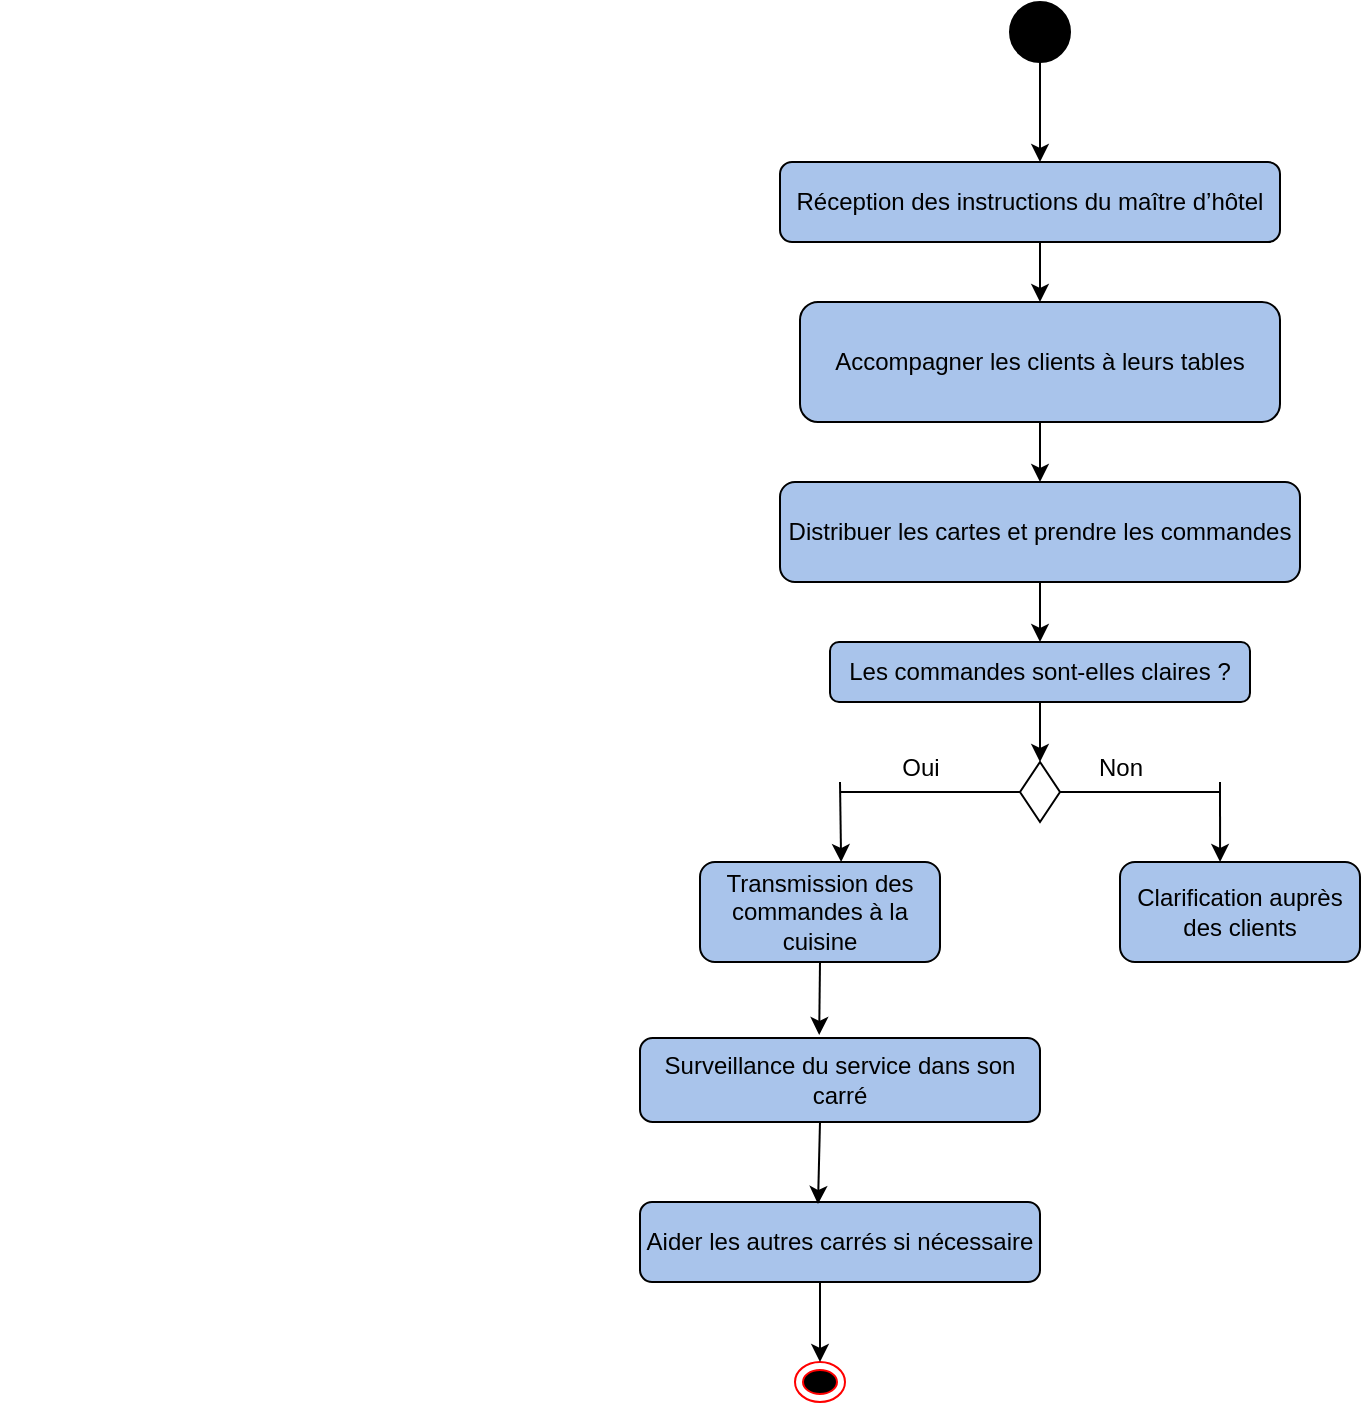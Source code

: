 <mxfile version="24.7.17">
  <diagram name="Page-1" id="HptBgVxb4dT7g-W1xDBT">
    <mxGraphModel dx="1021" dy="1675" grid="1" gridSize="10" guides="1" tooltips="1" connect="1" arrows="1" fold="1" page="1" pageScale="1" pageWidth="827" pageHeight="1169" math="0" shadow="0">
      <root>
        <mxCell id="0" />
        <mxCell id="1" parent="0" />
        <mxCell id="XBGz0PyTHQzlEWYFrbK--1" value="&lt;div&gt;&lt;br&gt;&lt;/div&gt;" style="text;html=1;align=center;verticalAlign=middle;resizable=0;points=[];autosize=1;strokeColor=none;fillColor=none;" vertex="1" parent="1">
          <mxGeometry x="40" y="68" width="20" height="30" as="geometry" />
        </mxCell>
        <mxCell id="XBGz0PyTHQzlEWYFrbK--2" value="&lt;span style=&quot;text-wrap: nowrap;&quot;&gt;Réception des instructions du maître d’hôtel&lt;/span&gt;" style="rounded=1;whiteSpace=wrap;html=1;fillColor=#A9C4EB;" vertex="1" parent="1">
          <mxGeometry x="430" y="-140" width="250" height="40" as="geometry" />
        </mxCell>
        <mxCell id="XBGz0PyTHQzlEWYFrbK--3" value="&lt;span style=&quot;text-wrap: nowrap;&quot;&gt;Accompagner les clients à leurs tables&lt;/span&gt;" style="rounded=1;whiteSpace=wrap;html=1;fillColor=#A9C4EB;" vertex="1" parent="1">
          <mxGeometry x="440" y="-70" width="240" height="60" as="geometry" />
        </mxCell>
        <mxCell id="XBGz0PyTHQzlEWYFrbK--4" value="&lt;span style=&quot;text-wrap: nowrap;&quot;&gt;Distribuer les cartes et prendre les commandes&lt;/span&gt;" style="rounded=1;whiteSpace=wrap;html=1;fillColor=#A9C4EB;" vertex="1" parent="1">
          <mxGeometry x="430" y="20" width="260" height="50" as="geometry" />
        </mxCell>
        <mxCell id="XBGz0PyTHQzlEWYFrbK--5" value="&lt;span style=&quot;text-wrap: nowrap;&quot;&gt;Les commandes sont-elles claires ?&lt;/span&gt;" style="rounded=1;whiteSpace=wrap;html=1;fillColor=#A9C4EB;" vertex="1" parent="1">
          <mxGeometry x="455" y="100" width="210" height="30" as="geometry" />
        </mxCell>
        <mxCell id="XBGz0PyTHQzlEWYFrbK--7" value="" style="rhombus;whiteSpace=wrap;html=1;" vertex="1" parent="1">
          <mxGeometry x="550" y="160" width="20" height="30" as="geometry" />
        </mxCell>
        <mxCell id="XBGz0PyTHQzlEWYFrbK--8" value="Transmission des commandes à la cuisine" style="rounded=1;whiteSpace=wrap;html=1;fillColor=#A9C4EB;" vertex="1" parent="1">
          <mxGeometry x="390" y="210" width="120" height="50" as="geometry" />
        </mxCell>
        <mxCell id="XBGz0PyTHQzlEWYFrbK--9" value="Clarification auprès des clients" style="rounded=1;whiteSpace=wrap;html=1;fillColor=#A9C4EB;" vertex="1" parent="1">
          <mxGeometry x="600" y="210" width="120" height="50" as="geometry" />
        </mxCell>
        <mxCell id="XBGz0PyTHQzlEWYFrbK--10" value="Surveillance du service dans son carré" style="rounded=1;whiteSpace=wrap;html=1;fillColor=#A9C4EB;" vertex="1" parent="1">
          <mxGeometry x="360" y="298" width="200" height="42" as="geometry" />
        </mxCell>
        <mxCell id="XBGz0PyTHQzlEWYFrbK--11" value="Aider les autres carrés si nécessaire" style="rounded=1;whiteSpace=wrap;html=1;fillColor=#A9C4EB;" vertex="1" parent="1">
          <mxGeometry x="360" y="380" width="200" height="40" as="geometry" />
        </mxCell>
        <mxCell id="XBGz0PyTHQzlEWYFrbK--12" value="" style="ellipse;html=1;shape=endState;fillColor=#000000;strokeColor=#ff0000;" vertex="1" parent="1">
          <mxGeometry x="437.5" y="460" width="25" height="20" as="geometry" />
        </mxCell>
        <mxCell id="XBGz0PyTHQzlEWYFrbK--14" value="" style="ellipse;whiteSpace=wrap;html=1;aspect=fixed;fillColor=#000000;" vertex="1" parent="1">
          <mxGeometry x="545" y="-220" width="30" height="30" as="geometry" />
        </mxCell>
        <mxCell id="XBGz0PyTHQzlEWYFrbK--15" value="" style="endArrow=classic;html=1;rounded=0;" edge="1" parent="1">
          <mxGeometry width="50" height="50" relative="1" as="geometry">
            <mxPoint x="560" y="-200" as="sourcePoint" />
            <mxPoint x="560" y="-140" as="targetPoint" />
          </mxGeometry>
        </mxCell>
        <mxCell id="XBGz0PyTHQzlEWYFrbK--16" value="" style="endArrow=classic;html=1;rounded=0;entryX=0.5;entryY=0;entryDx=0;entryDy=0;" edge="1" parent="1" target="XBGz0PyTHQzlEWYFrbK--3">
          <mxGeometry width="50" height="50" relative="1" as="geometry">
            <mxPoint x="560" y="-100" as="sourcePoint" />
            <mxPoint x="610" y="-150" as="targetPoint" />
          </mxGeometry>
        </mxCell>
        <mxCell id="XBGz0PyTHQzlEWYFrbK--17" value="" style="endArrow=classic;html=1;rounded=0;" edge="1" parent="1" target="XBGz0PyTHQzlEWYFrbK--4">
          <mxGeometry width="50" height="50" relative="1" as="geometry">
            <mxPoint x="560" y="-10" as="sourcePoint" />
            <mxPoint x="610" y="-60" as="targetPoint" />
          </mxGeometry>
        </mxCell>
        <mxCell id="XBGz0PyTHQzlEWYFrbK--18" value="" style="endArrow=classic;html=1;rounded=0;entryX=0.5;entryY=0;entryDx=0;entryDy=0;" edge="1" parent="1" target="XBGz0PyTHQzlEWYFrbK--5">
          <mxGeometry width="50" height="50" relative="1" as="geometry">
            <mxPoint x="560" y="70" as="sourcePoint" />
            <mxPoint x="610" y="20" as="targetPoint" />
          </mxGeometry>
        </mxCell>
        <mxCell id="XBGz0PyTHQzlEWYFrbK--19" value="" style="endArrow=classic;html=1;rounded=0;entryX=0.5;entryY=0;entryDx=0;entryDy=0;" edge="1" parent="1" target="XBGz0PyTHQzlEWYFrbK--7">
          <mxGeometry width="50" height="50" relative="1" as="geometry">
            <mxPoint x="560" y="130" as="sourcePoint" />
            <mxPoint x="610" y="80" as="targetPoint" />
          </mxGeometry>
        </mxCell>
        <mxCell id="XBGz0PyTHQzlEWYFrbK--20" value="" style="endArrow=none;html=1;rounded=0;exitX=1;exitY=0.5;exitDx=0;exitDy=0;" edge="1" parent="1" source="XBGz0PyTHQzlEWYFrbK--7">
          <mxGeometry width="50" height="50" relative="1" as="geometry">
            <mxPoint x="610" y="180" as="sourcePoint" />
            <mxPoint x="650" y="175" as="targetPoint" />
          </mxGeometry>
        </mxCell>
        <mxCell id="XBGz0PyTHQzlEWYFrbK--21" value="" style="endArrow=none;html=1;rounded=0;entryX=0;entryY=0.5;entryDx=0;entryDy=0;" edge="1" parent="1" target="XBGz0PyTHQzlEWYFrbK--7">
          <mxGeometry width="50" height="50" relative="1" as="geometry">
            <mxPoint x="460" y="175" as="sourcePoint" />
            <mxPoint x="380" y="150" as="targetPoint" />
          </mxGeometry>
        </mxCell>
        <mxCell id="XBGz0PyTHQzlEWYFrbK--22" value="" style="endArrow=classic;html=1;rounded=0;entryX=0.417;entryY=0;entryDx=0;entryDy=0;entryPerimeter=0;" edge="1" parent="1" target="XBGz0PyTHQzlEWYFrbK--9">
          <mxGeometry width="50" height="50" relative="1" as="geometry">
            <mxPoint x="650" y="170" as="sourcePoint" />
            <mxPoint x="700" y="120" as="targetPoint" />
          </mxGeometry>
        </mxCell>
        <mxCell id="XBGz0PyTHQzlEWYFrbK--23" value="" style="endArrow=classic;html=1;rounded=0;entryX=0.588;entryY=0;entryDx=0;entryDy=0;entryPerimeter=0;" edge="1" parent="1" target="XBGz0PyTHQzlEWYFrbK--8">
          <mxGeometry width="50" height="50" relative="1" as="geometry">
            <mxPoint x="460" y="170" as="sourcePoint" />
            <mxPoint x="510" y="120" as="targetPoint" />
          </mxGeometry>
        </mxCell>
        <mxCell id="XBGz0PyTHQzlEWYFrbK--24" value="" style="endArrow=classic;html=1;rounded=0;entryX=0.448;entryY=-0.036;entryDx=0;entryDy=0;entryPerimeter=0;" edge="1" parent="1" target="XBGz0PyTHQzlEWYFrbK--10">
          <mxGeometry width="50" height="50" relative="1" as="geometry">
            <mxPoint x="450" y="260" as="sourcePoint" />
            <mxPoint x="500" y="210" as="targetPoint" />
          </mxGeometry>
        </mxCell>
        <mxCell id="XBGz0PyTHQzlEWYFrbK--25" value="" style="endArrow=classic;html=1;rounded=0;entryX=0.445;entryY=0.025;entryDx=0;entryDy=0;entryPerimeter=0;" edge="1" parent="1" target="XBGz0PyTHQzlEWYFrbK--11">
          <mxGeometry width="50" height="50" relative="1" as="geometry">
            <mxPoint x="450" y="340" as="sourcePoint" />
            <mxPoint x="500" y="290" as="targetPoint" />
          </mxGeometry>
        </mxCell>
        <mxCell id="XBGz0PyTHQzlEWYFrbK--29" value="" style="endArrow=classic;html=1;rounded=0;entryX=0.5;entryY=0;entryDx=0;entryDy=0;" edge="1" parent="1" target="XBGz0PyTHQzlEWYFrbK--12">
          <mxGeometry width="50" height="50" relative="1" as="geometry">
            <mxPoint x="450" y="420" as="sourcePoint" />
            <mxPoint x="500" y="370" as="targetPoint" />
          </mxGeometry>
        </mxCell>
        <mxCell id="XBGz0PyTHQzlEWYFrbK--30" value="Oui" style="text;html=1;align=center;verticalAlign=middle;resizable=0;points=[];autosize=1;strokeColor=none;fillColor=none;" vertex="1" parent="1">
          <mxGeometry x="480" y="148" width="40" height="30" as="geometry" />
        </mxCell>
        <mxCell id="XBGz0PyTHQzlEWYFrbK--31" value="Non" style="text;html=1;align=center;verticalAlign=middle;resizable=0;points=[];autosize=1;strokeColor=none;fillColor=none;" vertex="1" parent="1">
          <mxGeometry x="575" y="148" width="50" height="30" as="geometry" />
        </mxCell>
      </root>
    </mxGraphModel>
  </diagram>
</mxfile>
